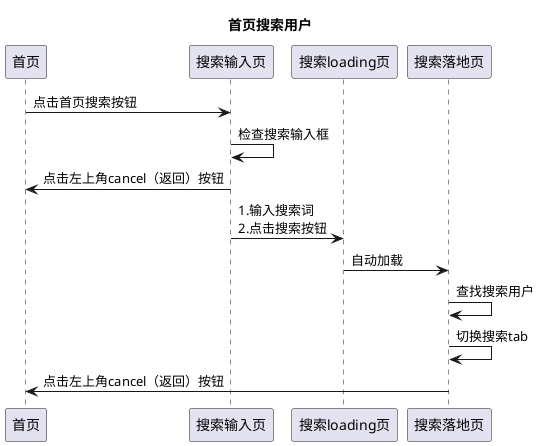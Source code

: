 @startuml
title: 首页搜索用户

participant 首页 as home
participant 搜索输入页 as search_input_page
participant 搜索loading页 as search_loading_page
participant 搜索落地页 as search_landing_page

home -> search_input_page: 点击首页搜索按钮
search_input_page -> search_input_page: 检查搜索输入框
search_input_page -> home: 点击左上角cancel（返回）按钮
search_input_page -> search_loading_page: 1.输入搜索词\n2.点击搜索按钮
search_loading_page -> search_landing_page: 自动加载
search_landing_page -> search_landing_page: 查找搜索用户
search_landing_page -> search_landing_page: 切换搜索tab
search_landing_page -> home: 点击左上角cancel（返回）按钮
@enduml